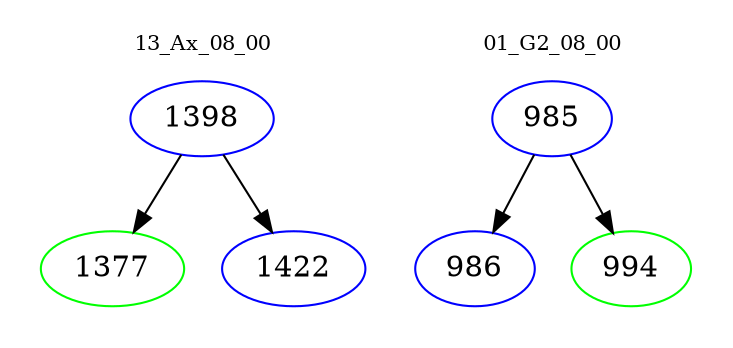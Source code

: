 digraph{
subgraph cluster_0 {
color = white
label = "13_Ax_08_00";
fontsize=10;
T0_1398 [label="1398", color="blue"]
T0_1398 -> T0_1377 [color="black"]
T0_1377 [label="1377", color="green"]
T0_1398 -> T0_1422 [color="black"]
T0_1422 [label="1422", color="blue"]
}
subgraph cluster_1 {
color = white
label = "01_G2_08_00";
fontsize=10;
T1_985 [label="985", color="blue"]
T1_985 -> T1_986 [color="black"]
T1_986 [label="986", color="blue"]
T1_985 -> T1_994 [color="black"]
T1_994 [label="994", color="green"]
}
}
